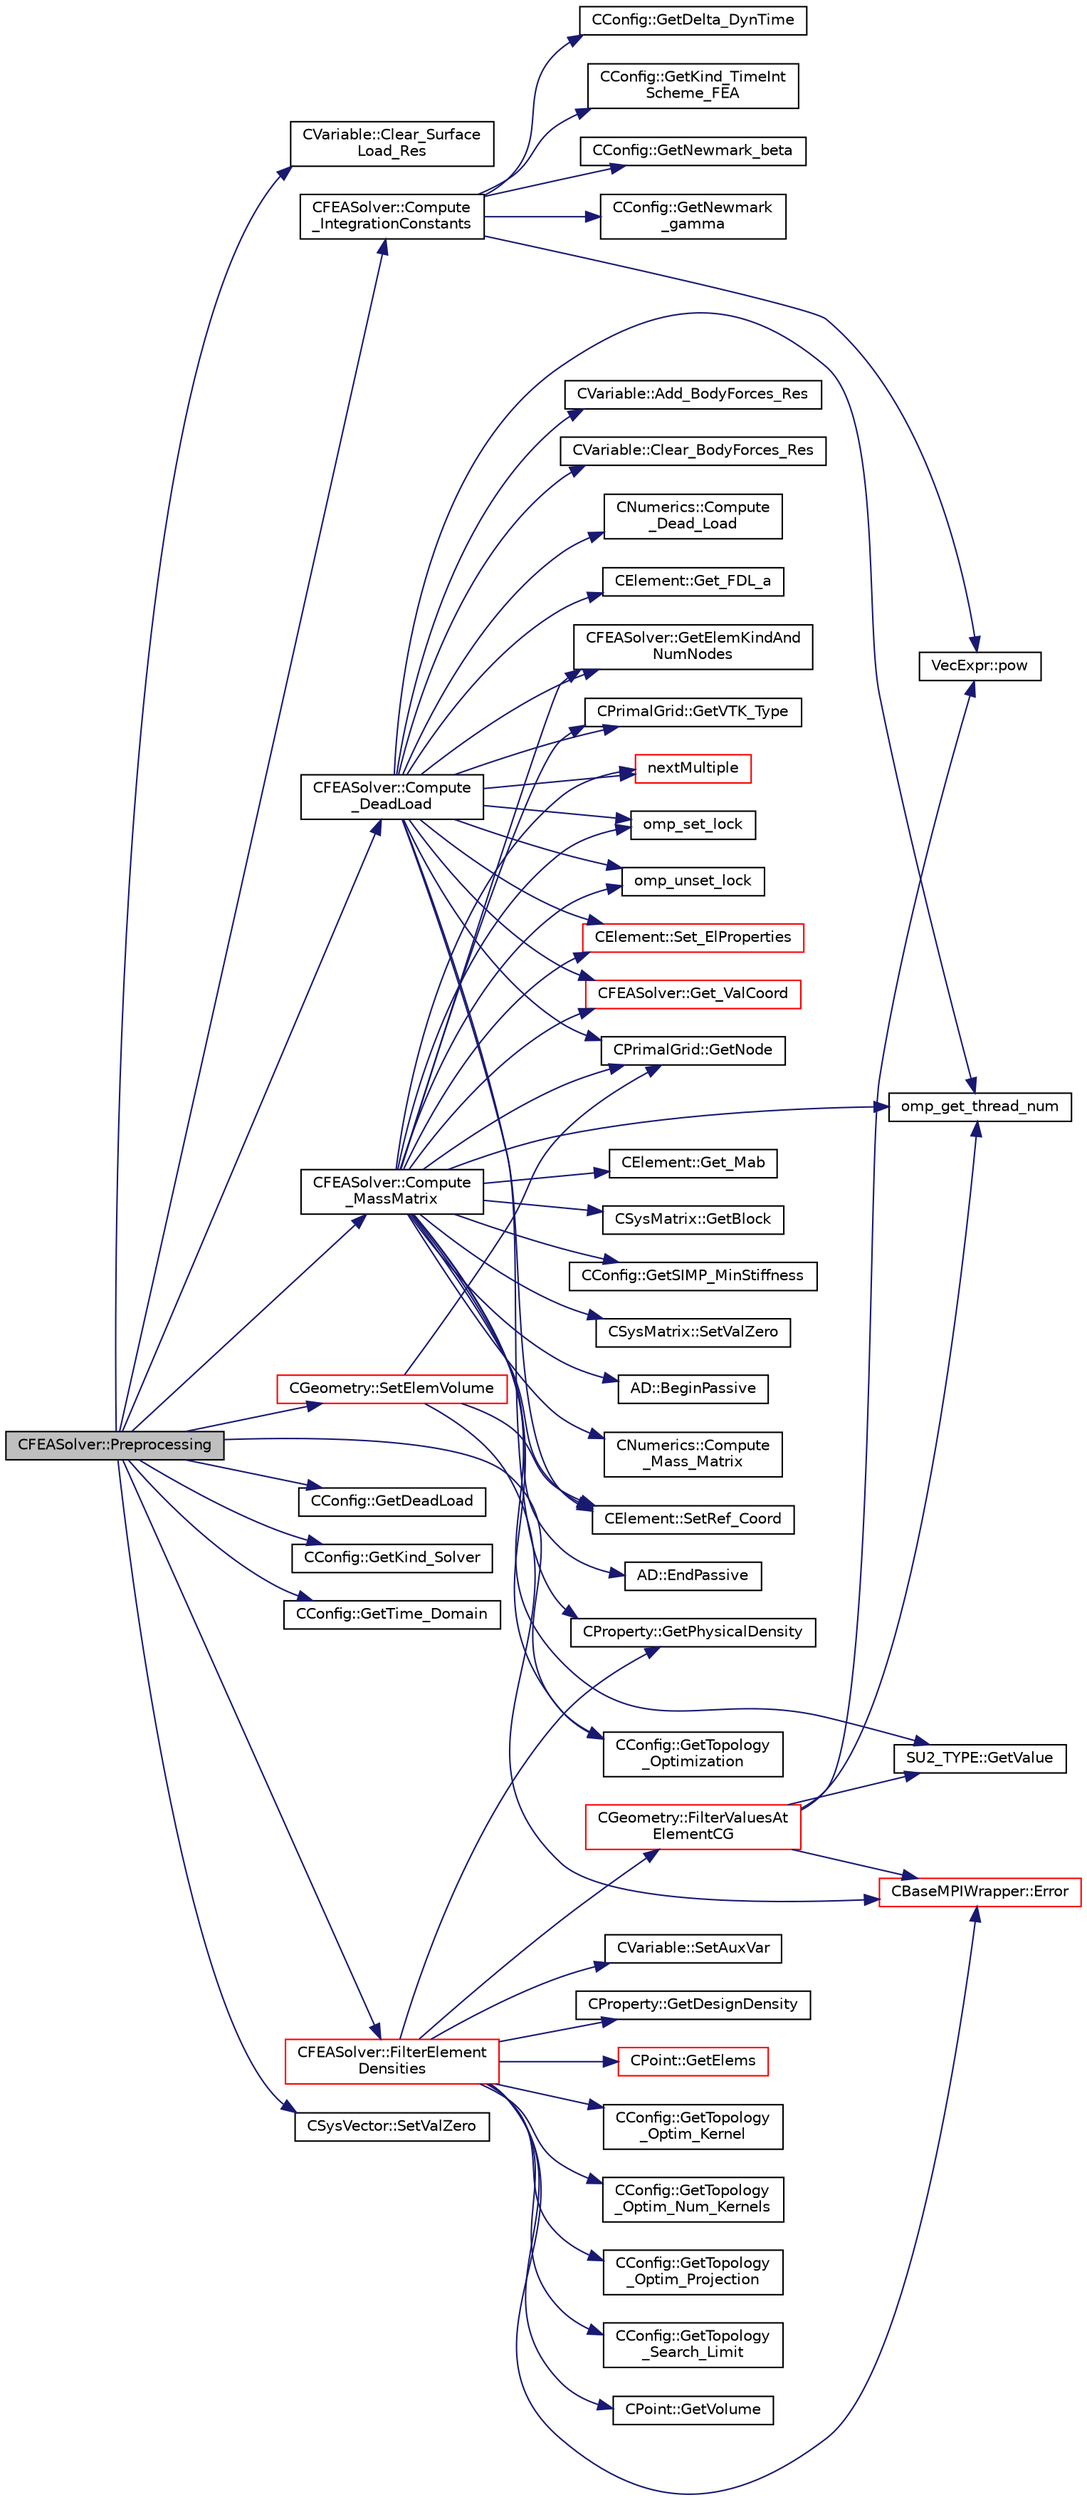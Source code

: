 digraph "CFEASolver::Preprocessing"
{
 // LATEX_PDF_SIZE
  edge [fontname="Helvetica",fontsize="10",labelfontname="Helvetica",labelfontsize="10"];
  node [fontname="Helvetica",fontsize="10",shape=record];
  rankdir="LR";
  Node1 [label="CFEASolver::Preprocessing",height=0.2,width=0.4,color="black", fillcolor="grey75", style="filled", fontcolor="black",tooltip="Set residuals to zero."];
  Node1 -> Node2 [color="midnightblue",fontsize="10",style="solid",fontname="Helvetica"];
  Node2 [label="CVariable::Clear_Surface\lLoad_Res",height=0.2,width=0.4,color="black", fillcolor="white", style="filled",URL="$classCVariable.html#a5831bb4a8b8bbc124374abd485ee24ad",tooltip="A virtual member."];
  Node1 -> Node3 [color="midnightblue",fontsize="10",style="solid",fontname="Helvetica"];
  Node3 [label="CFEASolver::Compute\l_DeadLoad",height=0.2,width=0.4,color="black", fillcolor="white", style="filled",URL="$classCFEASolver.html#ac95d6c2d6ac67b32a577029006974d57",tooltip="Compute the dead loads."];
  Node3 -> Node4 [color="midnightblue",fontsize="10",style="solid",fontname="Helvetica"];
  Node4 [label="CVariable::Add_BodyForces_Res",height=0.2,width=0.4,color="black", fillcolor="white", style="filled",URL="$classCVariable.html#a7c3b910fc0db28adcbf4c130dc64ee71",tooltip="A virtual member."];
  Node3 -> Node5 [color="midnightblue",fontsize="10",style="solid",fontname="Helvetica"];
  Node5 [label="CVariable::Clear_BodyForces_Res",height=0.2,width=0.4,color="black", fillcolor="white", style="filled",URL="$classCVariable.html#ae809b93fcb1e0414cc08f10ff20b3f58",tooltip="A virtual member."];
  Node3 -> Node6 [color="midnightblue",fontsize="10",style="solid",fontname="Helvetica"];
  Node6 [label="CNumerics::Compute\l_Dead_Load",height=0.2,width=0.4,color="black", fillcolor="white", style="filled",URL="$classCNumerics.html#a82b3e1fef94b287a442f0552349c21c4",tooltip="A virtual member to compute the residual component due to dead loads."];
  Node3 -> Node7 [color="midnightblue",fontsize="10",style="solid",fontname="Helvetica"];
  Node7 [label="CElement::Get_FDL_a",height=0.2,width=0.4,color="black", fillcolor="white", style="filled",URL="$classCElement.html#a3d17c3aa987a10165dcab3d9ee541a26",tooltip="Return the values of the dead load components of the residual for node a."];
  Node3 -> Node8 [color="midnightblue",fontsize="10",style="solid",fontname="Helvetica"];
  Node8 [label="CFEASolver::Get_ValCoord",height=0.2,width=0.4,color="red", fillcolor="white", style="filled",URL="$classCFEASolver.html#ad4309facfe4044d5f5a11209cc96c7eb",tooltip="Get the value of the reference coordinate to set on the element structure."];
  Node3 -> Node10 [color="midnightblue",fontsize="10",style="solid",fontname="Helvetica"];
  Node10 [label="CFEASolver::GetElemKindAnd\lNumNodes",height=0.2,width=0.4,color="black", fillcolor="white", style="filled",URL="$classCFEASolver.html#a69ff8e551924f4cfbad103287b4bb8bb",tooltip="Get the element container index and number of nodes of a given VTK type."];
  Node3 -> Node11 [color="midnightblue",fontsize="10",style="solid",fontname="Helvetica"];
  Node11 [label="CPrimalGrid::GetNode",height=0.2,width=0.4,color="black", fillcolor="white", style="filled",URL="$classCPrimalGrid.html#a6353b89f5a8a3948cd475da6152bf077",tooltip="Get the nodes shared by the primal grid element."];
  Node3 -> Node12 [color="midnightblue",fontsize="10",style="solid",fontname="Helvetica"];
  Node12 [label="CProperty::GetPhysicalDensity",height=0.2,width=0.4,color="black", fillcolor="white", style="filled",URL="$classCProperty.html#a0c0c3778fe99294e3b156bebb5c87d4b",tooltip="Get the value of the Physical density."];
  Node3 -> Node13 [color="midnightblue",fontsize="10",style="solid",fontname="Helvetica"];
  Node13 [label="CPrimalGrid::GetVTK_Type",height=0.2,width=0.4,color="black", fillcolor="white", style="filled",URL="$classCPrimalGrid.html#ad506ad8f97dd70d71c1ee6f407df4cf5",tooltip="Get VTK type."];
  Node3 -> Node14 [color="midnightblue",fontsize="10",style="solid",fontname="Helvetica"];
  Node14 [label="nextMultiple",height=0.2,width=0.4,color="red", fillcolor="white", style="filled",URL="$omp__structure_8hpp.html#adb8cd1783c3fe468888c1c0a5b57cace",tooltip="Round up to next multiple."];
  Node3 -> Node16 [color="midnightblue",fontsize="10",style="solid",fontname="Helvetica"];
  Node16 [label="omp_get_thread_num",height=0.2,width=0.4,color="black", fillcolor="white", style="filled",URL="$omp__structure_8hpp.html#aad63dd7e34961dbbd2e8774e7f6bc2d0",tooltip="Index of current thread, akin to MPI rank."];
  Node3 -> Node17 [color="midnightblue",fontsize="10",style="solid",fontname="Helvetica"];
  Node17 [label="omp_set_lock",height=0.2,width=0.4,color="black", fillcolor="white", style="filled",URL="$omp__structure_8hpp.html#ab306e0d3de13445b4ca9d93b67b8fd25",tooltip=" "];
  Node3 -> Node18 [color="midnightblue",fontsize="10",style="solid",fontname="Helvetica"];
  Node18 [label="omp_unset_lock",height=0.2,width=0.4,color="black", fillcolor="white", style="filled",URL="$omp__structure_8hpp.html#aaf7282f4c7262612a1c68395bc764470",tooltip=" "];
  Node3 -> Node19 [color="midnightblue",fontsize="10",style="solid",fontname="Helvetica"];
  Node19 [label="CElement::Set_ElProperties",height=0.2,width=0.4,color="red", fillcolor="white", style="filled",URL="$classCElement.html#a5a9bc98cf64c54b7e073427967dc3f5a",tooltip="Store the values of the identifiers for element properties."];
  Node3 -> Node23 [color="midnightblue",fontsize="10",style="solid",fontname="Helvetica"];
  Node23 [label="CElement::SetRef_Coord",height=0.2,width=0.4,color="black", fillcolor="white", style="filled",URL="$classCElement.html#a734f0ffdf9fc0d48f6add20fd6cd5cfe",tooltip="Set the value of the coordinate of the nodes in the reference configuration."];
  Node1 -> Node24 [color="midnightblue",fontsize="10",style="solid",fontname="Helvetica"];
  Node24 [label="CFEASolver::Compute\l_IntegrationConstants",height=0.2,width=0.4,color="black", fillcolor="white", style="filled",URL="$classCFEASolver.html#a6fac810341980b4e339b11438ee3afc1",tooltip="Compute constants for time integration."];
  Node24 -> Node25 [color="midnightblue",fontsize="10",style="solid",fontname="Helvetica"];
  Node25 [label="CConfig::GetDelta_DynTime",height=0.2,width=0.4,color="black", fillcolor="white", style="filled",URL="$classCConfig.html#ad53c6032f42622b763a0791306e9c14d",tooltip="If we are prforming an unsteady simulation, there is only one value of the time step for the complete..."];
  Node24 -> Node26 [color="midnightblue",fontsize="10",style="solid",fontname="Helvetica"];
  Node26 [label="CConfig::GetKind_TimeInt\lScheme_FEA",height=0.2,width=0.4,color="black", fillcolor="white", style="filled",URL="$classCConfig.html#a798db1b852455fa86d9d04098a3ccf19",tooltip="Get the kind of integration scheme (explicit or implicit) for the flow equations."];
  Node24 -> Node27 [color="midnightblue",fontsize="10",style="solid",fontname="Helvetica"];
  Node27 [label="CConfig::GetNewmark_beta",height=0.2,width=0.4,color="black", fillcolor="white", style="filled",URL="$classCConfig.html#a671a02d29eb7eba68713275125706ddb",tooltip="Get Newmark alpha parameter."];
  Node24 -> Node28 [color="midnightblue",fontsize="10",style="solid",fontname="Helvetica"];
  Node28 [label="CConfig::GetNewmark\l_gamma",height=0.2,width=0.4,color="black", fillcolor="white", style="filled",URL="$classCConfig.html#a115c5dd4f161ceb48b95e94514e245a9",tooltip="Get Newmark delta parameter."];
  Node24 -> Node29 [color="midnightblue",fontsize="10",style="solid",fontname="Helvetica"];
  Node29 [label="VecExpr::pow",height=0.2,width=0.4,color="black", fillcolor="white", style="filled",URL="$group__VecExpr.html#ga7fb255e1f2a1773d3cc6ff7bee1aadd2",tooltip=" "];
  Node1 -> Node30 [color="midnightblue",fontsize="10",style="solid",fontname="Helvetica"];
  Node30 [label="CFEASolver::Compute\l_MassMatrix",height=0.2,width=0.4,color="black", fillcolor="white", style="filled",URL="$classCFEASolver.html#a1fd46e369eb5e72c15cf708be67e87a2",tooltip="Compute the mass matrix of the problem."];
  Node30 -> Node31 [color="midnightblue",fontsize="10",style="solid",fontname="Helvetica"];
  Node31 [label="AD::BeginPassive",height=0.2,width=0.4,color="black", fillcolor="white", style="filled",URL="$namespaceAD.html#a17303e0b54570243d54732b02655f9a5",tooltip="Start a passive region, i.e. stop recording."];
  Node30 -> Node32 [color="midnightblue",fontsize="10",style="solid",fontname="Helvetica"];
  Node32 [label="CNumerics::Compute\l_Mass_Matrix",height=0.2,width=0.4,color="black", fillcolor="white", style="filled",URL="$classCNumerics.html#af9afa8752781373ab7725a3657aa095f",tooltip="A virtual member to compute the mass matrix."];
  Node30 -> Node33 [color="midnightblue",fontsize="10",style="solid",fontname="Helvetica"];
  Node33 [label="AD::EndPassive",height=0.2,width=0.4,color="black", fillcolor="white", style="filled",URL="$namespaceAD.html#af5a5809a923faf03119828c329bc2db7",tooltip="End a passive region, i.e. start recording if we were recording before."];
  Node30 -> Node34 [color="midnightblue",fontsize="10",style="solid",fontname="Helvetica"];
  Node34 [label="CElement::Get_Mab",height=0.2,width=0.4,color="black", fillcolor="white", style="filled",URL="$classCElement.html#ac848ce2c15df103416736e7b1da70963",tooltip="Return the value of the diagonal term for the mass matrix, relating nodes a and b."];
  Node30 -> Node8 [color="midnightblue",fontsize="10",style="solid",fontname="Helvetica"];
  Node30 -> Node35 [color="midnightblue",fontsize="10",style="solid",fontname="Helvetica"];
  Node35 [label="CSysMatrix::GetBlock",height=0.2,width=0.4,color="black", fillcolor="white", style="filled",URL="$classCSysMatrix.html#a47036e07a622b3c93751016a2e6239fe",tooltip="Get a pointer to the start of block \"ij\"."];
  Node30 -> Node10 [color="midnightblue",fontsize="10",style="solid",fontname="Helvetica"];
  Node30 -> Node11 [color="midnightblue",fontsize="10",style="solid",fontname="Helvetica"];
  Node30 -> Node36 [color="midnightblue",fontsize="10",style="solid",fontname="Helvetica"];
  Node36 [label="CConfig::GetSIMP_MinStiffness",height=0.2,width=0.4,color="black", fillcolor="white", style="filled",URL="$classCConfig.html#a3807df530b42b9a9f711a9670ea698e9",tooltip="Get lower bound for density-based stiffness penalization."];
  Node30 -> Node37 [color="midnightblue",fontsize="10",style="solid",fontname="Helvetica"];
  Node37 [label="CConfig::GetTopology\l_Optimization",height=0.2,width=0.4,color="black", fillcolor="white", style="filled",URL="$classCConfig.html#aaf3e38ba9bf594bc2d636158d1dbf305",tooltip="Get topology optimization."];
  Node30 -> Node38 [color="midnightblue",fontsize="10",style="solid",fontname="Helvetica"];
  Node38 [label="SU2_TYPE::GetValue",height=0.2,width=0.4,color="black", fillcolor="white", style="filled",URL="$namespaceSU2__TYPE.html#adf52a59d6f4e578f7915ec9abbf7cb22",tooltip="Get the (primitive) value of the datatype (needs to be specialized for active types)."];
  Node30 -> Node13 [color="midnightblue",fontsize="10",style="solid",fontname="Helvetica"];
  Node30 -> Node14 [color="midnightblue",fontsize="10",style="solid",fontname="Helvetica"];
  Node30 -> Node16 [color="midnightblue",fontsize="10",style="solid",fontname="Helvetica"];
  Node30 -> Node17 [color="midnightblue",fontsize="10",style="solid",fontname="Helvetica"];
  Node30 -> Node18 [color="midnightblue",fontsize="10",style="solid",fontname="Helvetica"];
  Node30 -> Node19 [color="midnightblue",fontsize="10",style="solid",fontname="Helvetica"];
  Node30 -> Node23 [color="midnightblue",fontsize="10",style="solid",fontname="Helvetica"];
  Node30 -> Node39 [color="midnightblue",fontsize="10",style="solid",fontname="Helvetica"];
  Node39 [label="CSysMatrix::SetValZero",height=0.2,width=0.4,color="black", fillcolor="white", style="filled",URL="$classCSysMatrix.html#a8f974ad2e089dccfc99ea21a4ef5a819",tooltip="Sets to zero all the entries of the sparse matrix."];
  Node1 -> Node40 [color="midnightblue",fontsize="10",style="solid",fontname="Helvetica"];
  Node40 [label="CFEASolver::FilterElement\lDensities",height=0.2,width=0.4,color="red", fillcolor="white", style="filled",URL="$classCFEASolver.html#a7e11c36921b2c146ca2fd7d1a0512ffd",tooltip="Filter the density field for topology optimization applications."];
  Node40 -> Node41 [color="midnightblue",fontsize="10",style="solid",fontname="Helvetica"];
  Node41 [label="CBaseMPIWrapper::Error",height=0.2,width=0.4,color="red", fillcolor="white", style="filled",URL="$classCBaseMPIWrapper.html#a04457c47629bda56704e6a8804833eeb",tooltip=" "];
  Node40 -> Node43 [color="midnightblue",fontsize="10",style="solid",fontname="Helvetica"];
  Node43 [label="CGeometry::FilterValuesAt\lElementCG",height=0.2,width=0.4,color="red", fillcolor="white", style="filled",URL="$classCGeometry.html#a286b6e2cc2011e9753a308a318a0611c",tooltip="Filter values given at the element CG by performing a weighted average over a radial neighbourhood."];
  Node43 -> Node41 [color="midnightblue",fontsize="10",style="solid",fontname="Helvetica"];
  Node43 -> Node38 [color="midnightblue",fontsize="10",style="solid",fontname="Helvetica"];
  Node43 -> Node16 [color="midnightblue",fontsize="10",style="solid",fontname="Helvetica"];
  Node43 -> Node29 [color="midnightblue",fontsize="10",style="solid",fontname="Helvetica"];
  Node40 -> Node55 [color="midnightblue",fontsize="10",style="solid",fontname="Helvetica"];
  Node55 [label="CProperty::GetDesignDensity",height=0.2,width=0.4,color="black", fillcolor="white", style="filled",URL="$classCProperty.html#a76faa7434b5141896d284dc680040557",tooltip="Get the value of the Design density."];
  Node40 -> Node56 [color="midnightblue",fontsize="10",style="solid",fontname="Helvetica"];
  Node56 [label="CPoint::GetElems",height=0.2,width=0.4,color="red", fillcolor="white", style="filled",URL="$classCPoint.html#a41201afe7ba14cc1d206cad70b8dd79b",tooltip="Get inner iterator to loop over neighbor elements."];
  Node40 -> Node12 [color="midnightblue",fontsize="10",style="solid",fontname="Helvetica"];
  Node40 -> Node58 [color="midnightblue",fontsize="10",style="solid",fontname="Helvetica"];
  Node58 [label="CConfig::GetTopology\l_Optim_Kernel",height=0.2,width=0.4,color="black", fillcolor="white", style="filled",URL="$classCConfig.html#a7d7f87410dc8d550ef77f26e4cf917b9",tooltip="Get the i'th kernel to use, its parameter, and the radius."];
  Node40 -> Node59 [color="midnightblue",fontsize="10",style="solid",fontname="Helvetica"];
  Node59 [label="CConfig::GetTopology\l_Optim_Num_Kernels",height=0.2,width=0.4,color="black", fillcolor="white", style="filled",URL="$classCConfig.html#a5258e06bd90b27d1af39c1d0b7fd79c5",tooltip="Number of kernels to use in filtering the design density field."];
  Node40 -> Node60 [color="midnightblue",fontsize="10",style="solid",fontname="Helvetica"];
  Node60 [label="CConfig::GetTopology\l_Optim_Projection",height=0.2,width=0.4,color="black", fillcolor="white", style="filled",URL="$classCConfig.html#ab5e6270e4e326091780ddfd1ba0e7112",tooltip="Get the type and parameter for the projection function used in topology optimization."];
  Node40 -> Node61 [color="midnightblue",fontsize="10",style="solid",fontname="Helvetica"];
  Node61 [label="CConfig::GetTopology\l_Search_Limit",height=0.2,width=0.4,color="black", fillcolor="white", style="filled",URL="$classCConfig.html#a774a421b6bd4038fdca66b9d3e50f47f",tooltip="Get the maximum \"logical radius\" (degree of neighborhood) to consider in the neighbor search."];
  Node40 -> Node62 [color="midnightblue",fontsize="10",style="solid",fontname="Helvetica"];
  Node62 [label="CPoint::GetVolume",height=0.2,width=0.4,color="black", fillcolor="white", style="filled",URL="$classCPoint.html#a35a504401472dfa76ef1187a5675414f",tooltip="Get area or volume of the control volume."];
  Node40 -> Node63 [color="midnightblue",fontsize="10",style="solid",fontname="Helvetica"];
  Node63 [label="CVariable::SetAuxVar",height=0.2,width=0.4,color="black", fillcolor="white", style="filled",URL="$classCVariable.html#a02ae646af09eb9b2e6214e9391d37ab2",tooltip="Set auxiliary variables."];
  Node1 -> Node65 [color="midnightblue",fontsize="10",style="solid",fontname="Helvetica"];
  Node65 [label="CConfig::GetDeadLoad",height=0.2,width=0.4,color="black", fillcolor="white", style="filled",URL="$classCConfig.html#a424e952127d9f46fc73e8e0ed2b130ed",tooltip="Decide whether to apply dead loads to the model."];
  Node1 -> Node66 [color="midnightblue",fontsize="10",style="solid",fontname="Helvetica"];
  Node66 [label="CConfig::GetKind_Solver",height=0.2,width=0.4,color="black", fillcolor="white", style="filled",URL="$classCConfig.html#a77312cf52a5ba2cc1239b7cee6fce7a7",tooltip="Governing equations of the flow (it can be different from the run time equation)."];
  Node1 -> Node67 [color="midnightblue",fontsize="10",style="solid",fontname="Helvetica"];
  Node67 [label="CConfig::GetTime_Domain",height=0.2,width=0.4,color="black", fillcolor="white", style="filled",URL="$classCConfig.html#a85d2e3cf43b77c63642c40c235b853f3",tooltip="Check if the multizone problem is solved for time domain."];
  Node1 -> Node37 [color="midnightblue",fontsize="10",style="solid",fontname="Helvetica"];
  Node1 -> Node68 [color="midnightblue",fontsize="10",style="solid",fontname="Helvetica"];
  Node68 [label="CGeometry::SetElemVolume",height=0.2,width=0.4,color="red", fillcolor="white", style="filled",URL="$classCGeometry.html#a8c44e8bde0b43a10d8455c1844177aae",tooltip="Compute and store the volume of the primal elements."];
  Node68 -> Node41 [color="midnightblue",fontsize="10",style="solid",fontname="Helvetica"];
  Node68 -> Node11 [color="midnightblue",fontsize="10",style="solid",fontname="Helvetica"];
  Node68 -> Node23 [color="midnightblue",fontsize="10",style="solid",fontname="Helvetica"];
  Node1 -> Node73 [color="midnightblue",fontsize="10",style="solid",fontname="Helvetica"];
  Node73 [label="CSysVector::SetValZero",height=0.2,width=0.4,color="black", fillcolor="white", style="filled",URL="$classCSysVector.html#aa179ddab500faadee96bebecff9e201d",tooltip="Sets to zero all the entries of the vector."];
}
